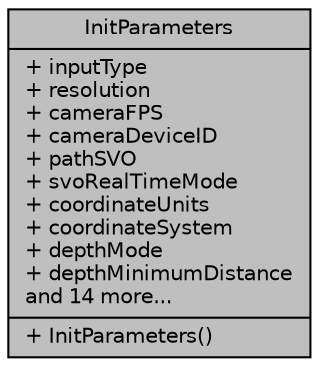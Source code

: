 digraph "InitParameters"
{
 // LATEX_PDF_SIZE
  edge [fontname="Helvetica",fontsize="10",labelfontname="Helvetica",labelfontsize="10"];
  node [fontname="Helvetica",fontsize="10",shape=record];
  Node1 [label="{InitParameters\n|+ inputType\l+ resolution\l+ cameraFPS\l+ cameraDeviceID\l+ pathSVO\l+ svoRealTimeMode\l+ coordinateUnits\l+ coordinateSystem\l+ depthMode\l+ depthMinimumDistance\land 14 more...\l|+ InitParameters()\l}",height=0.2,width=0.4,color="black", fillcolor="grey75", style="filled", fontcolor="black",tooltip="Struct containing all parameters passed to the SDK when initializing the ZED. These parameters will b..."];
}
